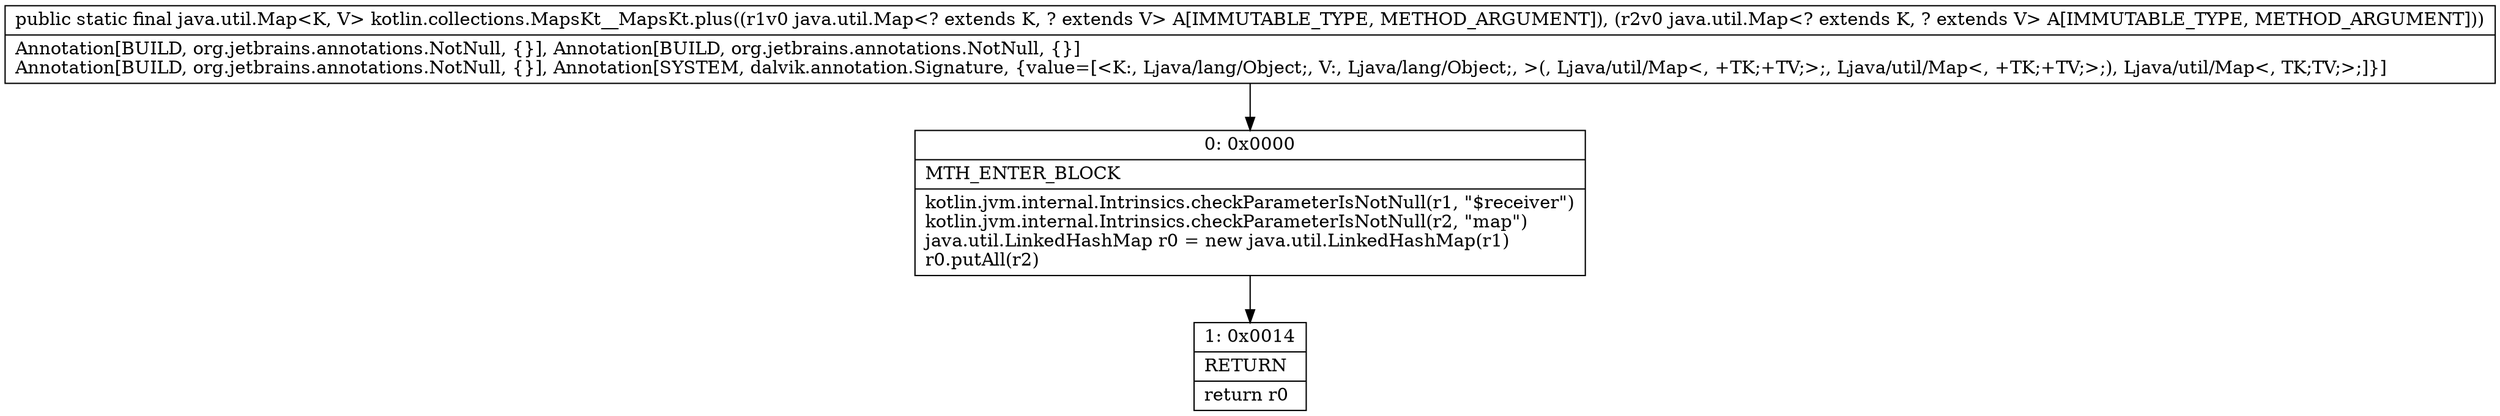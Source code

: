 digraph "CFG forkotlin.collections.MapsKt__MapsKt.plus(Ljava\/util\/Map;Ljava\/util\/Map;)Ljava\/util\/Map;" {
Node_0 [shape=record,label="{0\:\ 0x0000|MTH_ENTER_BLOCK\l|kotlin.jvm.internal.Intrinsics.checkParameterIsNotNull(r1, \"$receiver\")\lkotlin.jvm.internal.Intrinsics.checkParameterIsNotNull(r2, \"map\")\ljava.util.LinkedHashMap r0 = new java.util.LinkedHashMap(r1)\lr0.putAll(r2)\l}"];
Node_1 [shape=record,label="{1\:\ 0x0014|RETURN\l|return r0\l}"];
MethodNode[shape=record,label="{public static final java.util.Map\<K, V\> kotlin.collections.MapsKt__MapsKt.plus((r1v0 java.util.Map\<? extends K, ? extends V\> A[IMMUTABLE_TYPE, METHOD_ARGUMENT]), (r2v0 java.util.Map\<? extends K, ? extends V\> A[IMMUTABLE_TYPE, METHOD_ARGUMENT]))  | Annotation[BUILD, org.jetbrains.annotations.NotNull, \{\}], Annotation[BUILD, org.jetbrains.annotations.NotNull, \{\}]\lAnnotation[BUILD, org.jetbrains.annotations.NotNull, \{\}], Annotation[SYSTEM, dalvik.annotation.Signature, \{value=[\<K:, Ljava\/lang\/Object;, V:, Ljava\/lang\/Object;, \>(, Ljava\/util\/Map\<, +TK;+TV;\>;, Ljava\/util\/Map\<, +TK;+TV;\>;), Ljava\/util\/Map\<, TK;TV;\>;]\}]\l}"];
MethodNode -> Node_0;
Node_0 -> Node_1;
}

